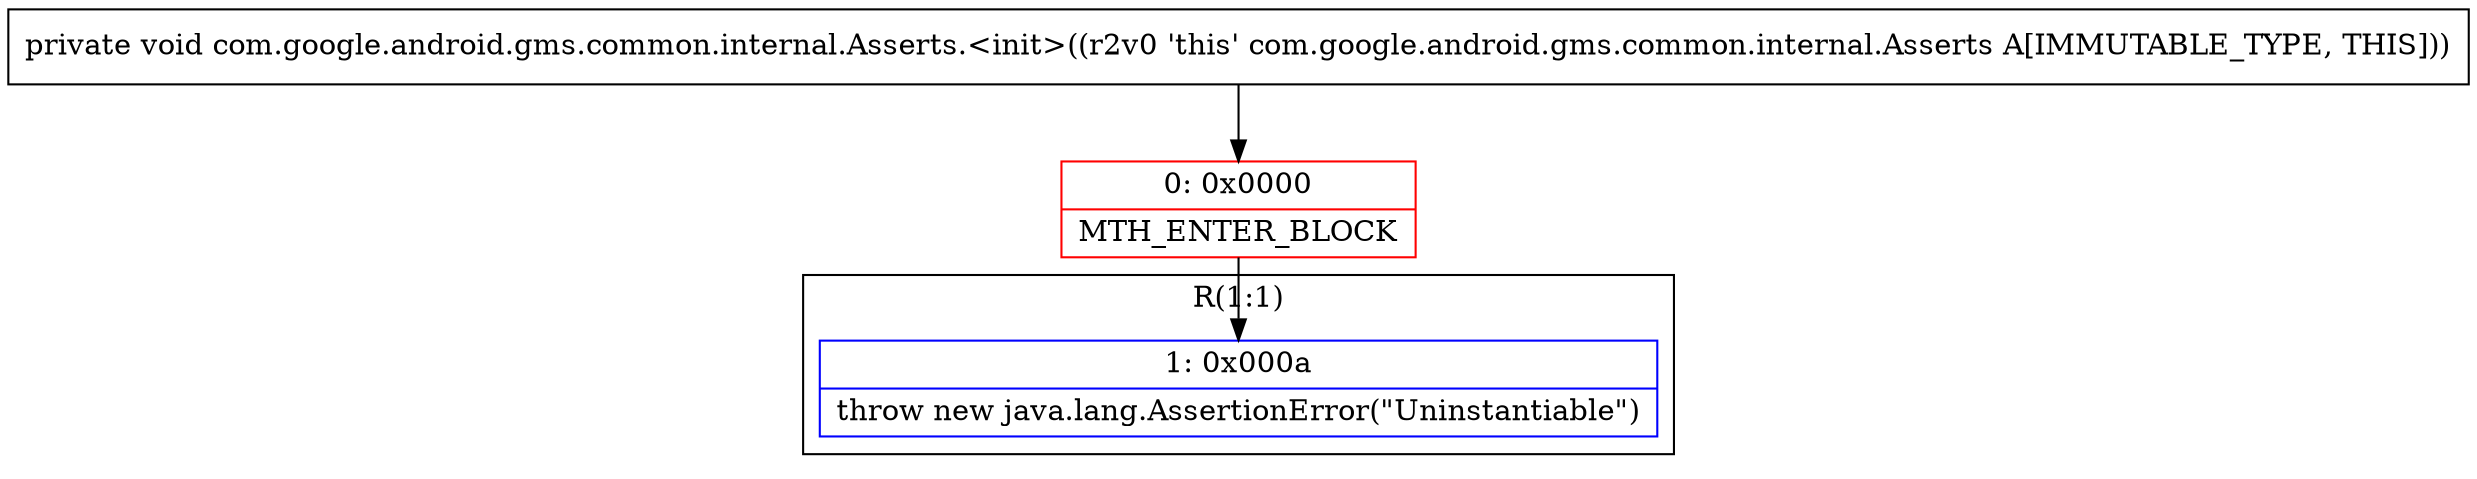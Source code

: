 digraph "CFG forcom.google.android.gms.common.internal.Asserts.\<init\>()V" {
subgraph cluster_Region_445192003 {
label = "R(1:1)";
node [shape=record,color=blue];
Node_1 [shape=record,label="{1\:\ 0x000a|throw new java.lang.AssertionError(\"Uninstantiable\")\l}"];
}
Node_0 [shape=record,color=red,label="{0\:\ 0x0000|MTH_ENTER_BLOCK\l}"];
MethodNode[shape=record,label="{private void com.google.android.gms.common.internal.Asserts.\<init\>((r2v0 'this' com.google.android.gms.common.internal.Asserts A[IMMUTABLE_TYPE, THIS])) }"];
MethodNode -> Node_0;
Node_0 -> Node_1;
}


